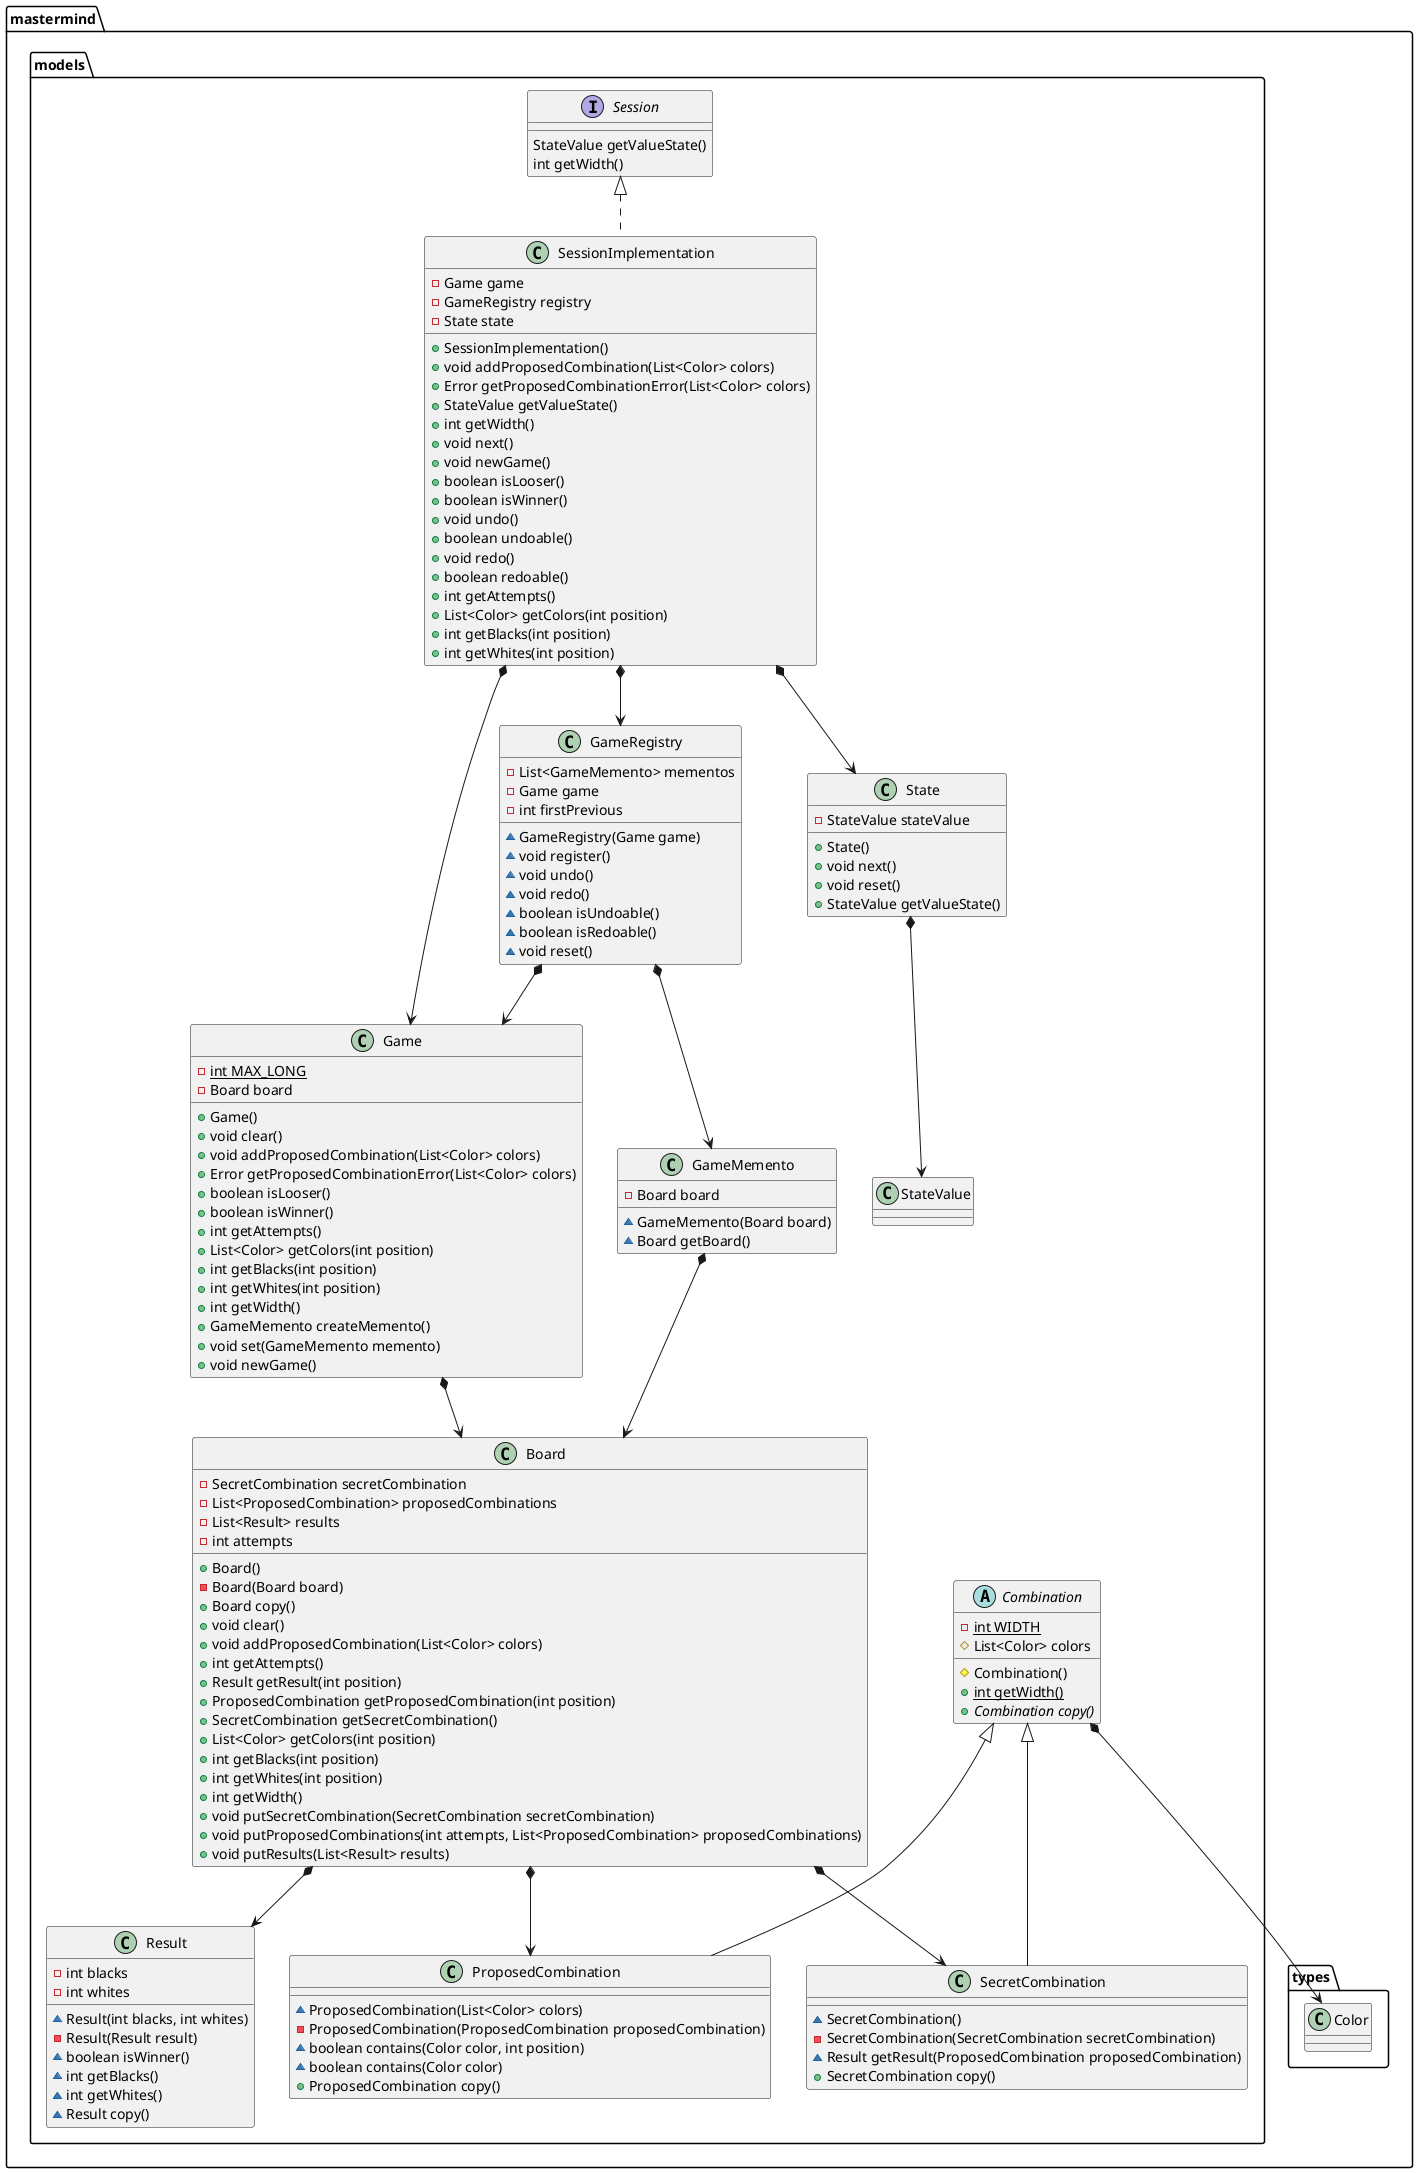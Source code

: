 @startuml

class mastermind.models.Board [[java:jprieto.mastermind.models.Board]] {
	-SecretCombination secretCombination
	-List<ProposedCombination> proposedCombinations
	-List<Result> results
	-int attempts
	+Board()
	-Board(Board board)
	+Board copy()
	+void clear()
	+void addProposedCombination(List<Color> colors)
	+int getAttempts()
	+Result getResult(int position)
	+ProposedCombination getProposedCombination(int position)
	+SecretCombination getSecretCombination()
	+List<Color> getColors(int position)
	+int getBlacks(int position)
	+int getWhites(int position)
	+int getWidth()
	+void putSecretCombination(SecretCombination secretCombination)
	+void putProposedCombinations(int attempts, List<ProposedCombination> proposedCombinations)
	+void putResults(List<Result> results)
}
mastermind.models.Board *-down-> mastermind.models.SecretCombination
mastermind.models.Board *-down-> mastermind.models.ProposedCombination
mastermind.models.Board *-down-> mastermind.models.Result

abstract class mastermind.models.Combination [[java:jprieto.mastermind.models.Combination]] {
	-{static}int WIDTH
	#List<Color> colors
	#Combination()
	+{static}int getWidth()
	+{abstract}Combination copy()
}
mastermind.models.Combination *-down-> mastermind.types.Color

class mastermind.models.Game [[java:jprieto.mastermind.models.Game]] {
	-{static}int MAX_LONG
	-Board board
	+Game()
	+void clear()
	+void addProposedCombination(List<Color> colors)
	+Error getProposedCombinationError(List<Color> colors)
	+boolean isLooser()
	+boolean isWinner()
	+int getAttempts()
	+List<Color> getColors(int position)
	+int getBlacks(int position)
	+int getWhites(int position)
	+int getWidth()
	+GameMemento createMemento()
	+void set(GameMemento memento)
	+void newGame()
}
mastermind.models.Game *-down-> mastermind.models.Board

class mastermind.models.GameMemento [[java:jprieto.mastermind.models.GameMemento]] {
	-Board board
	~GameMemento(Board board)
	~Board getBoard()
}
mastermind.models.GameMemento *-down-> mastermind.models.Board

class mastermind.models.GameRegistry [[java:jprieto.mastermind.models.GameRegistry]] {
	-List<GameMemento> mementos
	-Game game
	-int firstPrevious
	~GameRegistry(Game game)
	~void register()
	~void undo()
	~void redo()
	~boolean isUndoable()
	~boolean isRedoable()
	~void reset()
}
mastermind.models.GameRegistry *-down-> mastermind.models.GameMemento
mastermind.models.GameRegistry *-down-> mastermind.models.Game

class mastermind.models.ProposedCombination [[java:jprieto.mastermind.models.ProposedCombination]] {
	~ProposedCombination(List<Color> colors)
	-ProposedCombination(ProposedCombination proposedCombination)
	~boolean contains(Color color, int position)
	~boolean contains(Color color)
	+ProposedCombination copy()
}
mastermind.models.Combination <|-- mastermind.models.ProposedCombination

class mastermind.models.Result [[java:jprieto.mastermind.models.Result]] {
	-int blacks
	-int whites
	~Result(int blacks, int whites)
	-Result(Result result)
	~boolean isWinner()
	~int getBlacks()
	~int getWhites()
	~Result copy()
}

class mastermind.models.SecretCombination [[java:jprieto.mastermind.models.SecretCombination]] {
	~SecretCombination()
	-SecretCombination(SecretCombination secretCombination)
	~Result getResult(ProposedCombination proposedCombination)
	+SecretCombination copy()
}
mastermind.models.Combination <|-- mastermind.models.SecretCombination

interface mastermind.models.Session [[java:jprieto.mastermind.models.Session]] {
	StateValue getValueState()
	int getWidth()
}

class mastermind.models.SessionImplementation [[java:jprieto.mastermind.models.SessionImplementation]] {
	-Game game
	-GameRegistry registry
	-State state
	+SessionImplementation()
	+void addProposedCombination(List<Color> colors)
	+Error getProposedCombinationError(List<Color> colors)
	+StateValue getValueState()
	+int getWidth()
	+void next()
	+void newGame()
	+boolean isLooser()
	+boolean isWinner()
	+void undo()
	+boolean undoable()
	+void redo()
	+boolean redoable()
	+int getAttempts()
	+List<Color> getColors(int position)
	+int getBlacks(int position)
	+int getWhites(int position)
}
mastermind.models.SessionImplementation *-down-> mastermind.models.Game
mastermind.models.SessionImplementation *-down-> mastermind.models.GameRegistry
mastermind.models.SessionImplementation *-down-> mastermind.models.State
mastermind.models.Session <|.. mastermind.models.SessionImplementation

class mastermind.models.State [[java:jprieto.mastermind.models.State]] {
	-StateValue stateValue
	+State()
	+void next()
	+void reset()
	+StateValue getValueState()
}
mastermind.models.State *-down-> mastermind.models.StateValue

@enduml
